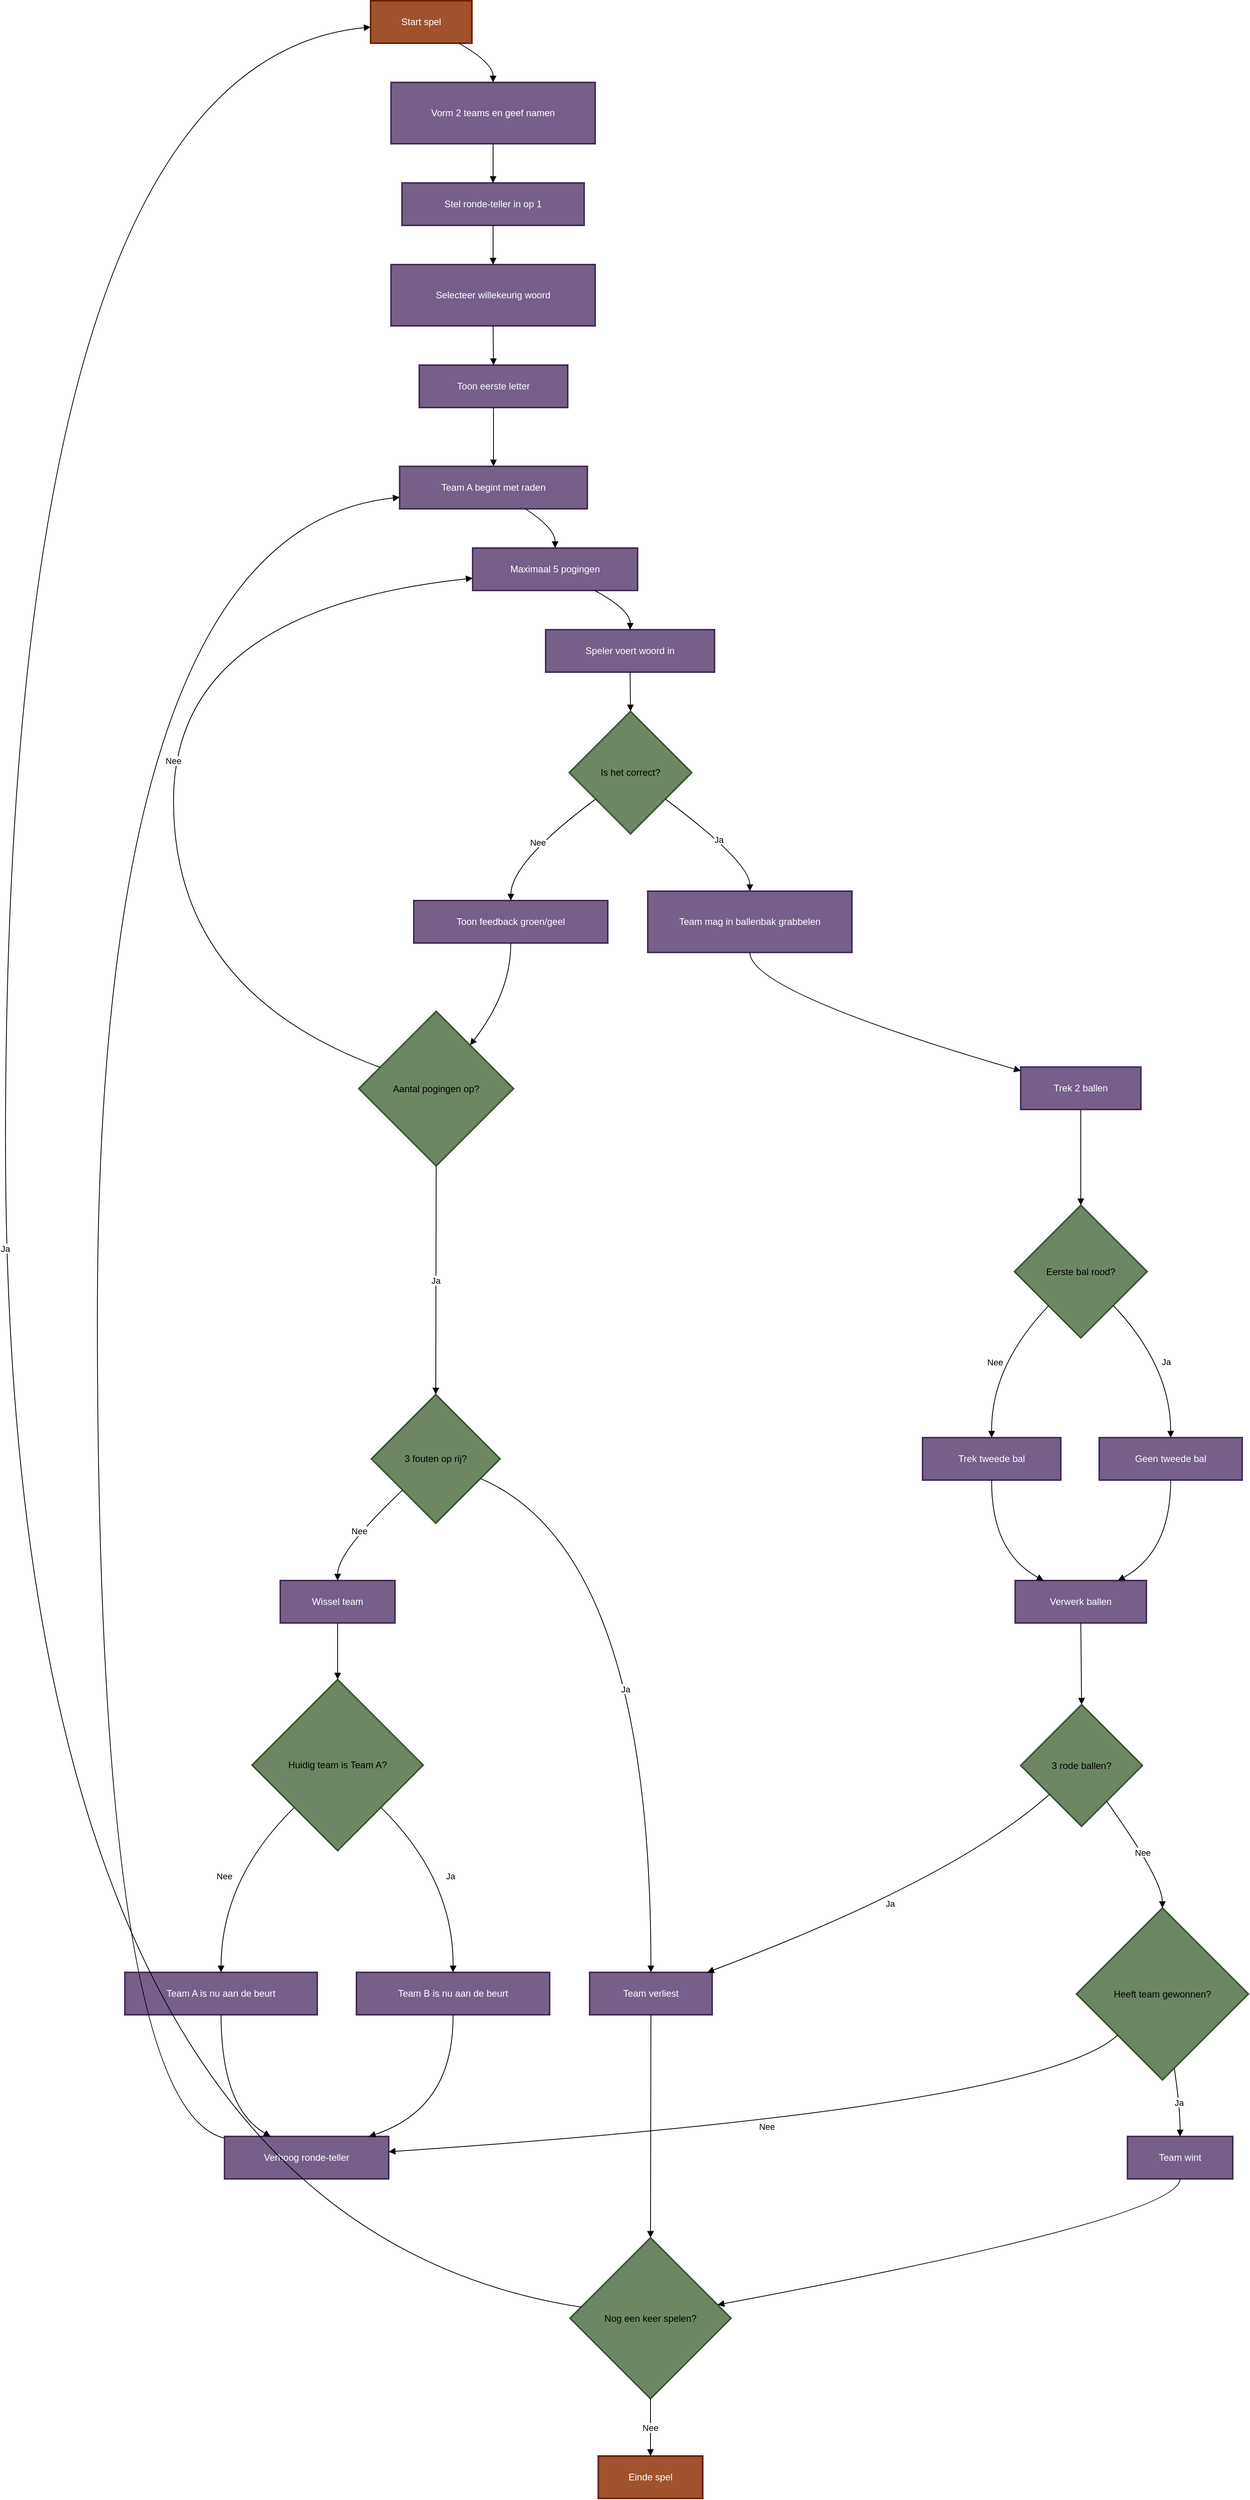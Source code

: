 <mxfile version="26.1.0">
  <diagram name="Page-1" id="CE0ZxoxBU6D5NXUtZp5u">
    <mxGraphModel dx="5250" dy="3085" grid="1" gridSize="10" guides="1" tooltips="1" connect="1" arrows="1" fold="1" page="1" pageScale="1" pageWidth="3300" pageHeight="4681" math="0" shadow="0">
      <root>
        <mxCell id="0" />
        <mxCell id="1" parent="0" />
        <mxCell id="snFUJe_BmUeA9v_8gKss-81" value="Start spel" style="whiteSpace=wrap;strokeWidth=2;fillColor=#a0522d;fontColor=#ffffff;strokeColor=#6D1F00;" vertex="1" parent="1">
          <mxGeometry x="705" y="180" width="129" height="54" as="geometry" />
        </mxCell>
        <mxCell id="snFUJe_BmUeA9v_8gKss-82" value="Vorm 2 teams en geef namen" style="whiteSpace=wrap;strokeWidth=2;fillColor=#76608a;fontColor=#ffffff;strokeColor=#432D57;" vertex="1" parent="1">
          <mxGeometry x="731" y="284" width="260" height="78" as="geometry" />
        </mxCell>
        <mxCell id="snFUJe_BmUeA9v_8gKss-83" value="Stel ronde-teller in op 1" style="whiteSpace=wrap;strokeWidth=2;fillColor=#76608a;fontColor=#ffffff;strokeColor=#432D57;" vertex="1" parent="1">
          <mxGeometry x="745" y="412" width="232" height="54" as="geometry" />
        </mxCell>
        <mxCell id="snFUJe_BmUeA9v_8gKss-84" value="Selecteer willekeurig woord" style="whiteSpace=wrap;strokeWidth=2;fillColor=#76608a;fontColor=#ffffff;strokeColor=#432D57;" vertex="1" parent="1">
          <mxGeometry x="731" y="516" width="260" height="78" as="geometry" />
        </mxCell>
        <mxCell id="snFUJe_BmUeA9v_8gKss-85" value="Toon eerste letter" style="whiteSpace=wrap;strokeWidth=2;fillColor=#76608a;fontColor=#ffffff;strokeColor=#432D57;" vertex="1" parent="1">
          <mxGeometry x="767" y="644" width="189" height="54" as="geometry" />
        </mxCell>
        <mxCell id="snFUJe_BmUeA9v_8gKss-86" value="Team A begint met raden" style="whiteSpace=wrap;strokeWidth=2;fillColor=#76608a;fontColor=#ffffff;strokeColor=#432D57;" vertex="1" parent="1">
          <mxGeometry x="742" y="773" width="239" height="54" as="geometry" />
        </mxCell>
        <mxCell id="snFUJe_BmUeA9v_8gKss-87" value="Maximaal 5 pogingen" style="whiteSpace=wrap;strokeWidth=2;fillColor=#76608a;fontColor=#ffffff;strokeColor=#432D57;" vertex="1" parent="1">
          <mxGeometry x="835" y="877" width="210" height="54" as="geometry" />
        </mxCell>
        <mxCell id="snFUJe_BmUeA9v_8gKss-88" value="Speler voert woord in" style="whiteSpace=wrap;strokeWidth=2;fillColor=#76608a;fontColor=#ffffff;strokeColor=#432D57;" vertex="1" parent="1">
          <mxGeometry x="928" y="981" width="215" height="54" as="geometry" />
        </mxCell>
        <mxCell id="snFUJe_BmUeA9v_8gKss-89" value="Is het correct?" style="rhombus;strokeWidth=2;whiteSpace=wrap;fillColor=#6d8764;strokeColor=#3A5431;" vertex="1" parent="1">
          <mxGeometry x="958" y="1085" width="156" height="156" as="geometry" />
        </mxCell>
        <mxCell id="snFUJe_BmUeA9v_8gKss-90" value="Team mag in ballenbak grabbelen" style="whiteSpace=wrap;strokeWidth=2;fillColor=#76608a;fontColor=#ffffff;strokeColor=#432D57;" vertex="1" parent="1">
          <mxGeometry x="1058" y="1314" width="260" height="78" as="geometry" />
        </mxCell>
        <mxCell id="snFUJe_BmUeA9v_8gKss-91" value="Toon feedback groen/geel" style="whiteSpace=wrap;strokeWidth=2;fillColor=#76608a;fontColor=#ffffff;strokeColor=#432D57;" vertex="1" parent="1">
          <mxGeometry x="760" y="1326" width="247" height="54" as="geometry" />
        </mxCell>
        <mxCell id="snFUJe_BmUeA9v_8gKss-92" value="Aantal pogingen op?" style="rhombus;strokeWidth=2;whiteSpace=wrap;fillColor=#6d8764;strokeColor=#3A5431;" vertex="1" parent="1">
          <mxGeometry x="690" y="1467" width="197" height="197" as="geometry" />
        </mxCell>
        <mxCell id="snFUJe_BmUeA9v_8gKss-93" value="3 fouten op rij?" style="rhombus;strokeWidth=2;whiteSpace=wrap;fillColor=#6d8764;strokeColor=#3A5431;" vertex="1" parent="1">
          <mxGeometry x="706" y="1955" width="164" height="164" as="geometry" />
        </mxCell>
        <mxCell id="snFUJe_BmUeA9v_8gKss-94" value="Team verliest" style="whiteSpace=wrap;strokeWidth=2;fillColor=#76608a;fontColor=#ffffff;strokeColor=#432D57;" vertex="1" parent="1">
          <mxGeometry x="984" y="2691" width="156" height="54" as="geometry" />
        </mxCell>
        <mxCell id="snFUJe_BmUeA9v_8gKss-95" value="Wissel team" style="whiteSpace=wrap;strokeWidth=2;fillColor=#76608a;fontColor=#ffffff;strokeColor=#432D57;" vertex="1" parent="1">
          <mxGeometry x="590" y="2192" width="146" height="54" as="geometry" />
        </mxCell>
        <mxCell id="snFUJe_BmUeA9v_8gKss-96" value="Huidig team is Team A?" style="rhombus;strokeWidth=2;whiteSpace=wrap;fillColor=#6d8764;strokeColor=#3A5431;" vertex="1" parent="1">
          <mxGeometry x="554" y="2318" width="218" height="218" as="geometry" />
        </mxCell>
        <mxCell id="snFUJe_BmUeA9v_8gKss-97" value="Team B is nu aan de beurt" style="whiteSpace=wrap;strokeWidth=2;fillColor=#76608a;fontColor=#ffffff;strokeColor=#432D57;" vertex="1" parent="1">
          <mxGeometry x="687" y="2691" width="246" height="54" as="geometry" />
        </mxCell>
        <mxCell id="snFUJe_BmUeA9v_8gKss-98" value="Team A is nu aan de beurt" style="whiteSpace=wrap;strokeWidth=2;fillColor=#76608a;fontColor=#ffffff;strokeColor=#432D57;" vertex="1" parent="1">
          <mxGeometry x="392" y="2691" width="245" height="54" as="geometry" />
        </mxCell>
        <mxCell id="snFUJe_BmUeA9v_8gKss-99" value="Verhoog ronde-teller" style="whiteSpace=wrap;strokeWidth=2;fillColor=#76608a;fontColor=#ffffff;strokeColor=#432D57;" vertex="1" parent="1">
          <mxGeometry x="519" y="2900" width="209" height="54" as="geometry" />
        </mxCell>
        <mxCell id="snFUJe_BmUeA9v_8gKss-100" value="Trek 2 ballen" style="whiteSpace=wrap;strokeWidth=2;fillColor=#76608a;fontColor=#ffffff;strokeColor=#432D57;" vertex="1" parent="1">
          <mxGeometry x="1533" y="1538" width="153" height="54" as="geometry" />
        </mxCell>
        <mxCell id="snFUJe_BmUeA9v_8gKss-101" value="Eerste bal rood?" style="rhombus;strokeWidth=2;whiteSpace=wrap;fillColor=#6d8764;strokeColor=#3A5431;" vertex="1" parent="1">
          <mxGeometry x="1525" y="1714" width="169" height="169" as="geometry" />
        </mxCell>
        <mxCell id="snFUJe_BmUeA9v_8gKss-102" value="Geen tweede bal" style="whiteSpace=wrap;strokeWidth=2;fillColor=#76608a;fontColor=#ffffff;strokeColor=#432D57;" vertex="1" parent="1">
          <mxGeometry x="1633" y="2010" width="182" height="54" as="geometry" />
        </mxCell>
        <mxCell id="snFUJe_BmUeA9v_8gKss-103" value="Trek tweede bal" style="whiteSpace=wrap;strokeWidth=2;fillColor=#76608a;fontColor=#ffffff;strokeColor=#432D57;" vertex="1" parent="1">
          <mxGeometry x="1408" y="2010" width="176" height="54" as="geometry" />
        </mxCell>
        <mxCell id="snFUJe_BmUeA9v_8gKss-104" value="Verwerk ballen" style="whiteSpace=wrap;strokeWidth=2;fillColor=#76608a;fontColor=#ffffff;strokeColor=#432D57;" vertex="1" parent="1">
          <mxGeometry x="1526" y="2192" width="167" height="54" as="geometry" />
        </mxCell>
        <mxCell id="snFUJe_BmUeA9v_8gKss-105" value="3 rode ballen?" style="rhombus;strokeWidth=2;whiteSpace=wrap;fillColor=#6d8764;strokeColor=#3A5431;" vertex="1" parent="1">
          <mxGeometry x="1533" y="2350" width="155" height="155" as="geometry" />
        </mxCell>
        <mxCell id="snFUJe_BmUeA9v_8gKss-106" value="Heeft team gewonnen?" style="rhombus;strokeWidth=2;whiteSpace=wrap;fillColor=#6d8764;strokeColor=#3A5431;" vertex="1" parent="1">
          <mxGeometry x="1604" y="2609" width="219" height="219" as="geometry" />
        </mxCell>
        <mxCell id="snFUJe_BmUeA9v_8gKss-107" value="Team wint" style="whiteSpace=wrap;strokeWidth=2;fillColor=#76608a;fontColor=#ffffff;strokeColor=#432D57;" vertex="1" parent="1">
          <mxGeometry x="1669" y="2900" width="134" height="54" as="geometry" />
        </mxCell>
        <mxCell id="snFUJe_BmUeA9v_8gKss-108" value="Nog een keer spelen?" style="rhombus;strokeWidth=2;whiteSpace=wrap;fillColor=#6d8764;strokeColor=#3A5431;" vertex="1" parent="1">
          <mxGeometry x="959" y="3029" width="205" height="205" as="geometry" />
        </mxCell>
        <mxCell id="snFUJe_BmUeA9v_8gKss-109" value="Einde spel" style="whiteSpace=wrap;strokeWidth=2;fillColor=#a0522d;fontColor=#ffffff;strokeColor=#6D1F00;" vertex="1" parent="1">
          <mxGeometry x="995" y="3307" width="133" height="54" as="geometry" />
        </mxCell>
        <mxCell id="snFUJe_BmUeA9v_8gKss-110" value="" style="curved=1;startArrow=none;endArrow=block;exitX=0.87;exitY=1;entryX=0.5;entryY=0;rounded=0;" edge="1" parent="1" source="snFUJe_BmUeA9v_8gKss-81" target="snFUJe_BmUeA9v_8gKss-82">
          <mxGeometry relative="1" as="geometry">
            <Array as="points">
              <mxPoint x="861" y="259" />
            </Array>
          </mxGeometry>
        </mxCell>
        <mxCell id="snFUJe_BmUeA9v_8gKss-111" value="" style="curved=1;startArrow=none;endArrow=block;exitX=0.5;exitY=1;entryX=0.5;entryY=0;rounded=0;" edge="1" parent="1" source="snFUJe_BmUeA9v_8gKss-82" target="snFUJe_BmUeA9v_8gKss-83">
          <mxGeometry relative="1" as="geometry">
            <Array as="points" />
          </mxGeometry>
        </mxCell>
        <mxCell id="snFUJe_BmUeA9v_8gKss-112" value="" style="curved=1;startArrow=none;endArrow=block;exitX=0.5;exitY=1;entryX=0.5;entryY=0;rounded=0;" edge="1" parent="1" source="snFUJe_BmUeA9v_8gKss-83" target="snFUJe_BmUeA9v_8gKss-84">
          <mxGeometry relative="1" as="geometry">
            <Array as="points" />
          </mxGeometry>
        </mxCell>
        <mxCell id="snFUJe_BmUeA9v_8gKss-113" value="" style="curved=1;startArrow=none;endArrow=block;exitX=0.5;exitY=1;entryX=0.5;entryY=0;rounded=0;" edge="1" parent="1" source="snFUJe_BmUeA9v_8gKss-84" target="snFUJe_BmUeA9v_8gKss-85">
          <mxGeometry relative="1" as="geometry">
            <Array as="points" />
          </mxGeometry>
        </mxCell>
        <mxCell id="snFUJe_BmUeA9v_8gKss-114" value="" style="curved=1;startArrow=none;endArrow=block;exitX=0.5;exitY=1;entryX=0.5;entryY=0;rounded=0;" edge="1" parent="1" source="snFUJe_BmUeA9v_8gKss-85" target="snFUJe_BmUeA9v_8gKss-86">
          <mxGeometry relative="1" as="geometry">
            <Array as="points" />
          </mxGeometry>
        </mxCell>
        <mxCell id="snFUJe_BmUeA9v_8gKss-115" value="" style="curved=1;startArrow=none;endArrow=block;exitX=0.67;exitY=1;entryX=0.5;entryY=0;rounded=0;" edge="1" parent="1" source="snFUJe_BmUeA9v_8gKss-86" target="snFUJe_BmUeA9v_8gKss-87">
          <mxGeometry relative="1" as="geometry">
            <Array as="points">
              <mxPoint x="940" y="852" />
            </Array>
          </mxGeometry>
        </mxCell>
        <mxCell id="snFUJe_BmUeA9v_8gKss-116" value="" style="curved=1;startArrow=none;endArrow=block;exitX=0.74;exitY=1;entryX=0.5;entryY=0;rounded=0;" edge="1" parent="1" source="snFUJe_BmUeA9v_8gKss-87" target="snFUJe_BmUeA9v_8gKss-88">
          <mxGeometry relative="1" as="geometry">
            <Array as="points">
              <mxPoint x="1036" y="956" />
            </Array>
          </mxGeometry>
        </mxCell>
        <mxCell id="snFUJe_BmUeA9v_8gKss-117" value="" style="curved=1;startArrow=none;endArrow=block;exitX=0.5;exitY=1;entryX=0.5;entryY=0;rounded=0;" edge="1" parent="1" source="snFUJe_BmUeA9v_8gKss-88" target="snFUJe_BmUeA9v_8gKss-89">
          <mxGeometry relative="1" as="geometry">
            <Array as="points" />
          </mxGeometry>
        </mxCell>
        <mxCell id="snFUJe_BmUeA9v_8gKss-118" value="Ja" style="curved=1;startArrow=none;endArrow=block;exitX=1;exitY=0.88;entryX=0.5;entryY=-0.01;rounded=0;" edge="1" parent="1" source="snFUJe_BmUeA9v_8gKss-89" target="snFUJe_BmUeA9v_8gKss-90">
          <mxGeometry relative="1" as="geometry">
            <Array as="points">
              <mxPoint x="1188" y="1277" />
            </Array>
          </mxGeometry>
        </mxCell>
        <mxCell id="snFUJe_BmUeA9v_8gKss-119" value="Nee" style="curved=1;startArrow=none;endArrow=block;exitX=0;exitY=0.88;entryX=0.5;entryY=-0.01;rounded=0;" edge="1" parent="1" source="snFUJe_BmUeA9v_8gKss-89" target="snFUJe_BmUeA9v_8gKss-91">
          <mxGeometry relative="1" as="geometry">
            <Array as="points">
              <mxPoint x="884" y="1277" />
            </Array>
          </mxGeometry>
        </mxCell>
        <mxCell id="snFUJe_BmUeA9v_8gKss-120" value="" style="curved=1;startArrow=none;endArrow=block;exitX=0.5;exitY=0.99;entryX=0.89;entryY=0;rounded=0;" edge="1" parent="1" source="snFUJe_BmUeA9v_8gKss-91" target="snFUJe_BmUeA9v_8gKss-92">
          <mxGeometry relative="1" as="geometry">
            <Array as="points">
              <mxPoint x="884" y="1442" />
            </Array>
          </mxGeometry>
        </mxCell>
        <mxCell id="snFUJe_BmUeA9v_8gKss-121" value="Nee" style="curved=1;startArrow=none;endArrow=block;exitX=0;exitY=0.31;entryX=0;entryY=0.71;rounded=0;" edge="1" parent="1" source="snFUJe_BmUeA9v_8gKss-92" target="snFUJe_BmUeA9v_8gKss-87">
          <mxGeometry relative="1" as="geometry">
            <Array as="points">
              <mxPoint x="454" y="1442" />
              <mxPoint x="454" y="956" />
            </Array>
          </mxGeometry>
        </mxCell>
        <mxCell id="snFUJe_BmUeA9v_8gKss-122" value="Ja" style="curved=1;startArrow=none;endArrow=block;exitX=0.5;exitY=1;entryX=0.5;entryY=0;rounded=0;" edge="1" parent="1" source="snFUJe_BmUeA9v_8gKss-92" target="snFUJe_BmUeA9v_8gKss-93">
          <mxGeometry relative="1" as="geometry">
            <Array as="points" />
          </mxGeometry>
        </mxCell>
        <mxCell id="snFUJe_BmUeA9v_8gKss-123" value="Ja" style="curved=1;startArrow=none;endArrow=block;exitX=1;exitY=0.72;entryX=0.5;entryY=0;rounded=0;" edge="1" parent="1" source="snFUJe_BmUeA9v_8gKss-93" target="snFUJe_BmUeA9v_8gKss-94">
          <mxGeometry x="0.065" y="-32" relative="1" as="geometry">
            <Array as="points">
              <mxPoint x="1062" y="2155" />
            </Array>
            <mxPoint as="offset" />
          </mxGeometry>
        </mxCell>
        <mxCell id="snFUJe_BmUeA9v_8gKss-124" value="Nee" style="curved=1;startArrow=none;endArrow=block;exitX=0;exitY=0.97;entryX=0.5;entryY=-0.01;rounded=0;" edge="1" parent="1" source="snFUJe_BmUeA9v_8gKss-93" target="snFUJe_BmUeA9v_8gKss-95">
          <mxGeometry relative="1" as="geometry">
            <Array as="points">
              <mxPoint x="663" y="2155" />
            </Array>
          </mxGeometry>
        </mxCell>
        <mxCell id="snFUJe_BmUeA9v_8gKss-125" value="" style="curved=1;startArrow=none;endArrow=block;exitX=0.5;exitY=0.99;entryX=0.5;entryY=0;rounded=0;" edge="1" parent="1" source="snFUJe_BmUeA9v_8gKss-95" target="snFUJe_BmUeA9v_8gKss-96">
          <mxGeometry relative="1" as="geometry">
            <Array as="points" />
          </mxGeometry>
        </mxCell>
        <mxCell id="snFUJe_BmUeA9v_8gKss-126" value="Ja" style="curved=1;startArrow=none;endArrow=block;exitX=1;exitY=0.99;entryX=0.5;entryY=0;rounded=0;" edge="1" parent="1" source="snFUJe_BmUeA9v_8gKss-96" target="snFUJe_BmUeA9v_8gKss-97">
          <mxGeometry relative="1" as="geometry">
            <Array as="points">
              <mxPoint x="811" y="2572" />
            </Array>
          </mxGeometry>
        </mxCell>
        <mxCell id="snFUJe_BmUeA9v_8gKss-127" value="Nee" style="curved=1;startArrow=none;endArrow=block;exitX=0;exitY=0.99;entryX=0.5;entryY=0;rounded=0;" edge="1" parent="1" source="snFUJe_BmUeA9v_8gKss-96" target="snFUJe_BmUeA9v_8gKss-98">
          <mxGeometry relative="1" as="geometry">
            <Array as="points">
              <mxPoint x="515" y="2572" />
            </Array>
          </mxGeometry>
        </mxCell>
        <mxCell id="snFUJe_BmUeA9v_8gKss-128" value="" style="curved=1;startArrow=none;endArrow=block;exitX=0.5;exitY=1;entryX=0.88;entryY=0;rounded=0;" edge="1" parent="1" source="snFUJe_BmUeA9v_8gKss-97" target="snFUJe_BmUeA9v_8gKss-99">
          <mxGeometry relative="1" as="geometry">
            <Array as="points">
              <mxPoint x="811" y="2864" />
            </Array>
          </mxGeometry>
        </mxCell>
        <mxCell id="snFUJe_BmUeA9v_8gKss-129" value="" style="curved=1;startArrow=none;endArrow=block;exitX=0.5;exitY=1;entryX=0.28;entryY=0;rounded=0;" edge="1" parent="1" source="snFUJe_BmUeA9v_8gKss-98" target="snFUJe_BmUeA9v_8gKss-99">
          <mxGeometry relative="1" as="geometry">
            <Array as="points">
              <mxPoint x="515" y="2864" />
            </Array>
          </mxGeometry>
        </mxCell>
        <mxCell id="snFUJe_BmUeA9v_8gKss-130" value="" style="curved=1;startArrow=none;endArrow=block;exitX=0;exitY=0.04;entryX=0;entryY=0.73;rounded=0;" edge="1" parent="1" source="snFUJe_BmUeA9v_8gKss-99" target="snFUJe_BmUeA9v_8gKss-86">
          <mxGeometry relative="1" as="geometry">
            <Array as="points">
              <mxPoint x="357" y="2864" />
              <mxPoint x="357" y="852" />
            </Array>
          </mxGeometry>
        </mxCell>
        <mxCell id="snFUJe_BmUeA9v_8gKss-131" value="" style="curved=1;startArrow=none;endArrow=block;exitX=0.5;exitY=0.99;entryX=0;entryY=0.09;rounded=0;" edge="1" parent="1" source="snFUJe_BmUeA9v_8gKss-90" target="snFUJe_BmUeA9v_8gKss-100">
          <mxGeometry relative="1" as="geometry">
            <Array as="points">
              <mxPoint x="1188" y="1442" />
            </Array>
          </mxGeometry>
        </mxCell>
        <mxCell id="snFUJe_BmUeA9v_8gKss-132" value="" style="curved=1;startArrow=none;endArrow=block;exitX=0.5;exitY=1.01;entryX=0.5;entryY=0;rounded=0;" edge="1" parent="1" source="snFUJe_BmUeA9v_8gKss-100" target="snFUJe_BmUeA9v_8gKss-101">
          <mxGeometry relative="1" as="geometry">
            <Array as="points" />
          </mxGeometry>
        </mxCell>
        <mxCell id="snFUJe_BmUeA9v_8gKss-133" value="Ja" style="curved=1;startArrow=none;endArrow=block;exitX=0.98;exitY=1;entryX=0.5;entryY=0.01;rounded=0;" edge="1" parent="1" source="snFUJe_BmUeA9v_8gKss-101" target="snFUJe_BmUeA9v_8gKss-102">
          <mxGeometry relative="1" as="geometry">
            <Array as="points">
              <mxPoint x="1724" y="1919" />
            </Array>
          </mxGeometry>
        </mxCell>
        <mxCell id="snFUJe_BmUeA9v_8gKss-134" value="Nee" style="curved=1;startArrow=none;endArrow=block;exitX=0.03;exitY=1;entryX=0.5;entryY=0.01;rounded=0;" edge="1" parent="1" source="snFUJe_BmUeA9v_8gKss-101" target="snFUJe_BmUeA9v_8gKss-103">
          <mxGeometry relative="1" as="geometry">
            <Array as="points">
              <mxPoint x="1495" y="1919" />
            </Array>
          </mxGeometry>
        </mxCell>
        <mxCell id="snFUJe_BmUeA9v_8gKss-135" value="" style="curved=1;startArrow=none;endArrow=block;exitX=0.5;exitY=1.01;entryX=0.79;entryY=-0.01;rounded=0;" edge="1" parent="1" source="snFUJe_BmUeA9v_8gKss-102" target="snFUJe_BmUeA9v_8gKss-104">
          <mxGeometry relative="1" as="geometry">
            <Array as="points">
              <mxPoint x="1724" y="2155" />
            </Array>
          </mxGeometry>
        </mxCell>
        <mxCell id="snFUJe_BmUeA9v_8gKss-136" value="" style="curved=1;startArrow=none;endArrow=block;exitX=0.5;exitY=1.01;entryX=0.21;entryY=-0.01;rounded=0;" edge="1" parent="1" source="snFUJe_BmUeA9v_8gKss-103" target="snFUJe_BmUeA9v_8gKss-104">
          <mxGeometry relative="1" as="geometry">
            <Array as="points">
              <mxPoint x="1495" y="2155" />
            </Array>
          </mxGeometry>
        </mxCell>
        <mxCell id="snFUJe_BmUeA9v_8gKss-137" value="" style="curved=1;startArrow=none;endArrow=block;exitX=0.5;exitY=0.99;entryX=0.5;entryY=0;rounded=0;" edge="1" parent="1" source="snFUJe_BmUeA9v_8gKss-104" target="snFUJe_BmUeA9v_8gKss-105">
          <mxGeometry relative="1" as="geometry">
            <Array as="points" />
          </mxGeometry>
        </mxCell>
        <mxCell id="snFUJe_BmUeA9v_8gKss-138" value="Ja" style="curved=1;startArrow=none;endArrow=block;exitX=0;exitY=0.95;entryX=0.96;entryY=0;rounded=0;" edge="1" parent="1" source="snFUJe_BmUeA9v_8gKss-105" target="snFUJe_BmUeA9v_8gKss-94">
          <mxGeometry relative="1" as="geometry">
            <Array as="points">
              <mxPoint x="1449" y="2572" />
            </Array>
          </mxGeometry>
        </mxCell>
        <mxCell id="snFUJe_BmUeA9v_8gKss-139" value="Nee" style="curved=1;startArrow=none;endArrow=block;exitX=0.85;exitY=1;entryX=0.5;entryY=0;rounded=0;" edge="1" parent="1" source="snFUJe_BmUeA9v_8gKss-105" target="snFUJe_BmUeA9v_8gKss-106">
          <mxGeometry relative="1" as="geometry">
            <Array as="points">
              <mxPoint x="1713" y="2572" />
            </Array>
          </mxGeometry>
        </mxCell>
        <mxCell id="snFUJe_BmUeA9v_8gKss-140" value="Ja" style="curved=1;startArrow=none;endArrow=block;exitX=0.58;exitY=1;entryX=0.5;entryY=0;rounded=0;" edge="1" parent="1" source="snFUJe_BmUeA9v_8gKss-106" target="snFUJe_BmUeA9v_8gKss-107">
          <mxGeometry relative="1" as="geometry">
            <Array as="points">
              <mxPoint x="1736" y="2864" />
            </Array>
          </mxGeometry>
        </mxCell>
        <mxCell id="snFUJe_BmUeA9v_8gKss-141" value="Nee" style="curved=1;startArrow=none;endArrow=block;exitX=0;exitY=0.96;entryX=1;entryY=0.36;rounded=0;" edge="1" parent="1" source="snFUJe_BmUeA9v_8gKss-106" target="snFUJe_BmUeA9v_8gKss-99">
          <mxGeometry relative="1" as="geometry">
            <Array as="points">
              <mxPoint x="1555" y="2864" />
            </Array>
          </mxGeometry>
        </mxCell>
        <mxCell id="snFUJe_BmUeA9v_8gKss-142" value="" style="curved=1;startArrow=none;endArrow=block;exitX=0.5;exitY=1;entryX=1;entryY=0.4;rounded=0;" edge="1" parent="1" source="snFUJe_BmUeA9v_8gKss-107" target="snFUJe_BmUeA9v_8gKss-108">
          <mxGeometry relative="1" as="geometry">
            <Array as="points">
              <mxPoint x="1736" y="3004" />
            </Array>
          </mxGeometry>
        </mxCell>
        <mxCell id="snFUJe_BmUeA9v_8gKss-143" value="" style="curved=1;startArrow=none;endArrow=block;exitX=0.5;exitY=1;entryX=0.5;entryY=0;rounded=0;" edge="1" parent="1" source="snFUJe_BmUeA9v_8gKss-94" target="snFUJe_BmUeA9v_8gKss-108">
          <mxGeometry relative="1" as="geometry">
            <Array as="points" />
          </mxGeometry>
        </mxCell>
        <mxCell id="snFUJe_BmUeA9v_8gKss-144" value="Ja" style="curved=1;startArrow=none;endArrow=block;exitX=0;exitY=0.42;entryX=0;entryY=0.62;rounded=0;" edge="1" parent="1" source="snFUJe_BmUeA9v_8gKss-108" target="snFUJe_BmUeA9v_8gKss-81">
          <mxGeometry relative="1" as="geometry">
            <Array as="points">
              <mxPoint x="240" y="3004" />
              <mxPoint x="240" y="259" />
            </Array>
          </mxGeometry>
        </mxCell>
        <mxCell id="snFUJe_BmUeA9v_8gKss-145" value="Nee" style="curved=1;startArrow=none;endArrow=block;exitX=0.5;exitY=1;entryX=0.5;entryY=-0.01;rounded=0;" edge="1" parent="1" source="snFUJe_BmUeA9v_8gKss-108" target="snFUJe_BmUeA9v_8gKss-109">
          <mxGeometry relative="1" as="geometry">
            <Array as="points" />
          </mxGeometry>
        </mxCell>
      </root>
    </mxGraphModel>
  </diagram>
</mxfile>
